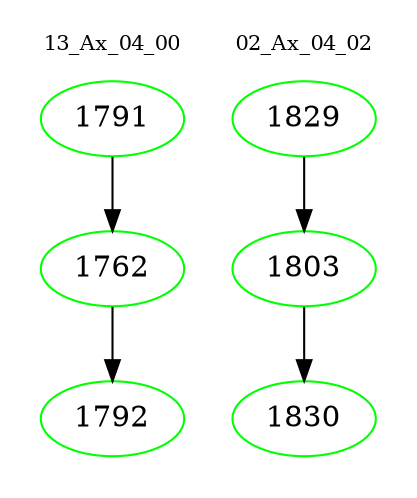 digraph{
subgraph cluster_0 {
color = white
label = "13_Ax_04_00";
fontsize=10;
T0_1791 [label="1791", color="green"]
T0_1791 -> T0_1762 [color="black"]
T0_1762 [label="1762", color="green"]
T0_1762 -> T0_1792 [color="black"]
T0_1792 [label="1792", color="green"]
}
subgraph cluster_1 {
color = white
label = "02_Ax_04_02";
fontsize=10;
T1_1829 [label="1829", color="green"]
T1_1829 -> T1_1803 [color="black"]
T1_1803 [label="1803", color="green"]
T1_1803 -> T1_1830 [color="black"]
T1_1830 [label="1830", color="green"]
}
}
